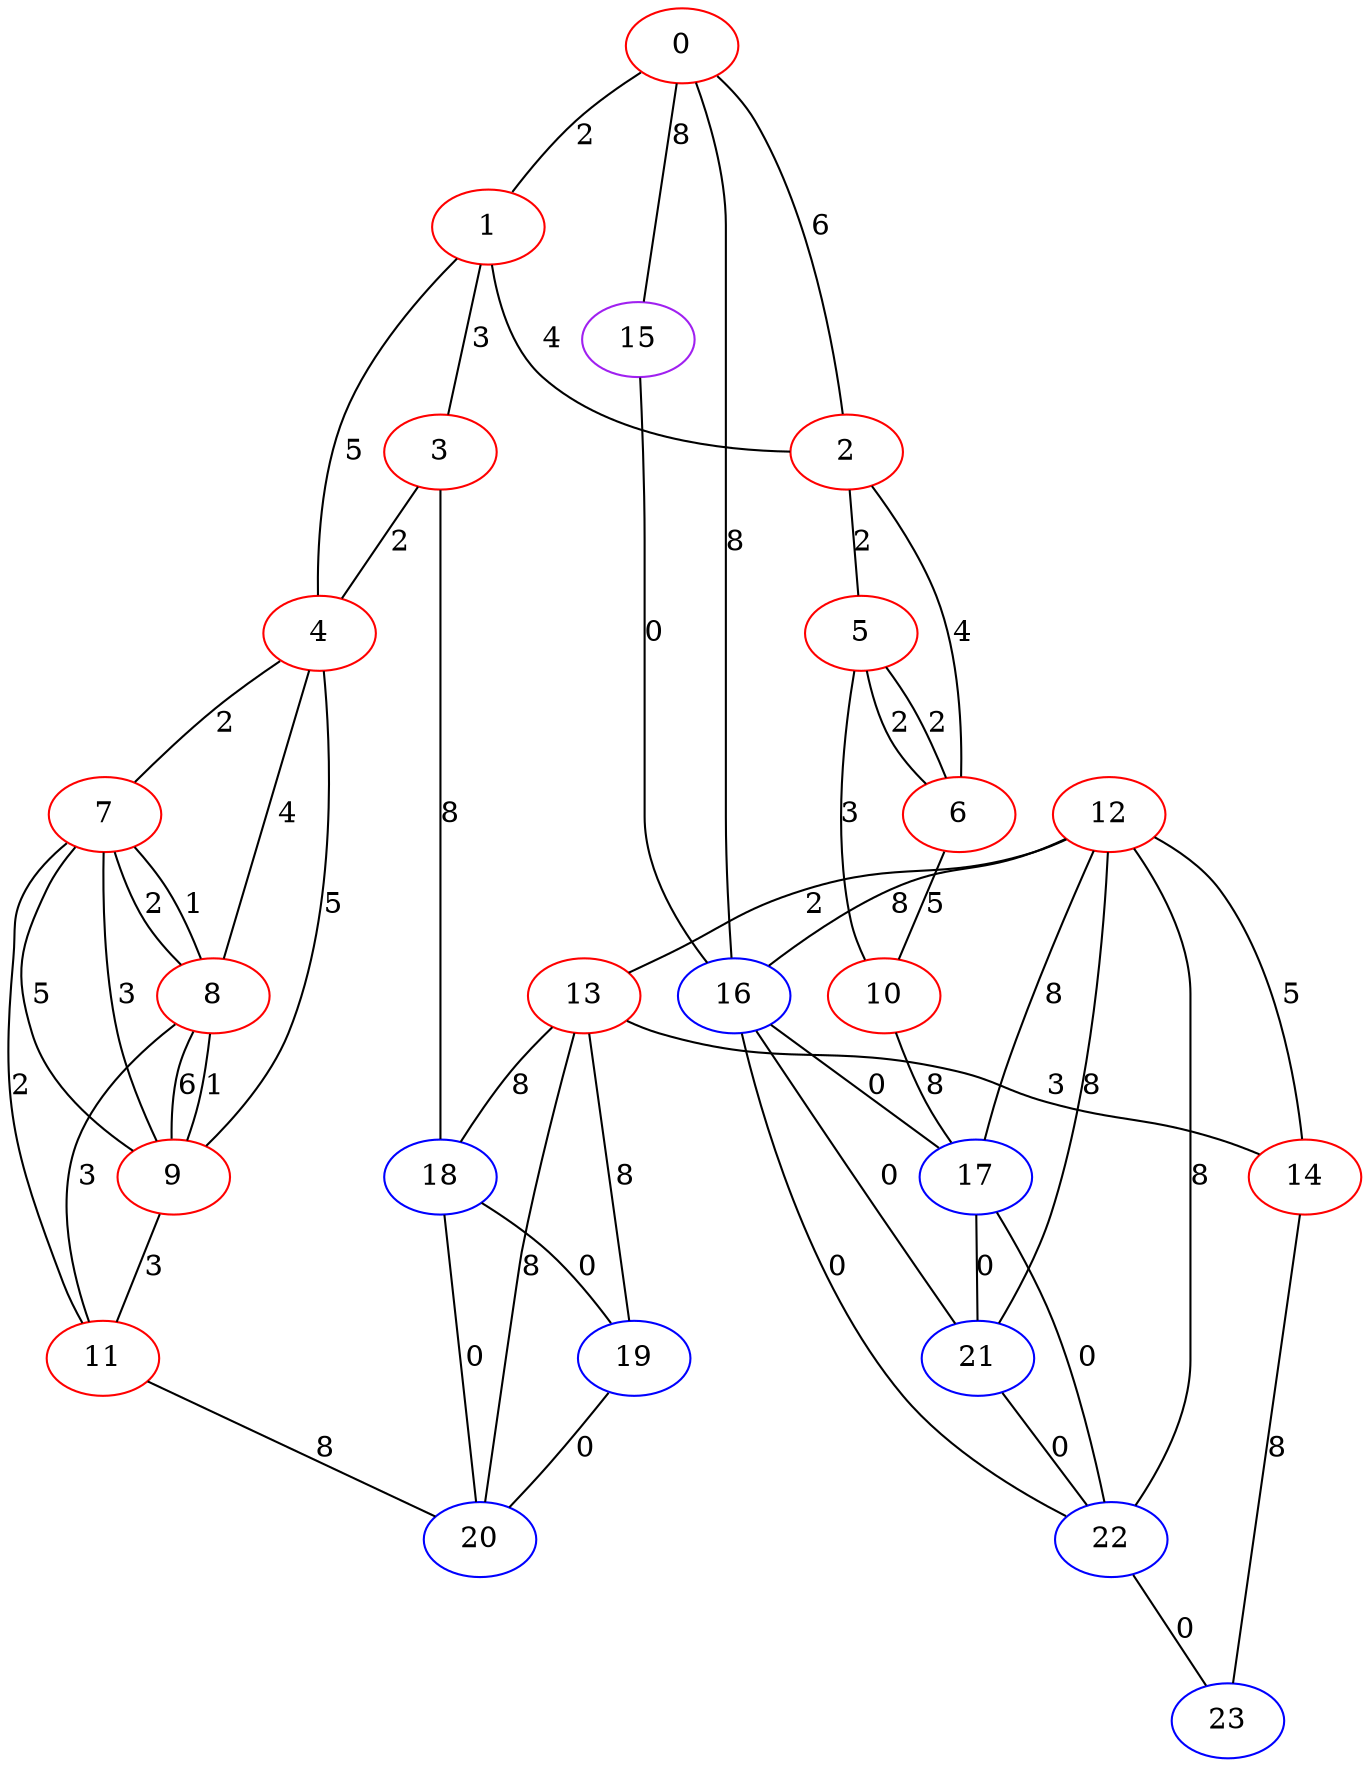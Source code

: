 graph "" {
0 [color=red, weight=1];
1 [color=red, weight=1];
2 [color=red, weight=1];
3 [color=red, weight=1];
4 [color=red, weight=1];
5 [color=red, weight=1];
6 [color=red, weight=1];
7 [color=red, weight=1];
8 [color=red, weight=1];
9 [color=red, weight=1];
10 [color=red, weight=1];
11 [color=red, weight=1];
12 [color=red, weight=1];
13 [color=red, weight=1];
14 [color=red, weight=1];
15 [color=purple, weight=4];
16 [color=blue, weight=3];
17 [color=blue, weight=3];
18 [color=blue, weight=3];
19 [color=blue, weight=3];
20 [color=blue, weight=3];
21 [color=blue, weight=3];
22 [color=blue, weight=3];
23 [color=blue, weight=3];
0 -- 16  [key=0, label=8];
0 -- 1  [key=0, label=2];
0 -- 2  [key=0, label=6];
0 -- 15  [key=0, label=8];
1 -- 2  [key=0, label=4];
1 -- 3  [key=0, label=3];
1 -- 4  [key=0, label=5];
2 -- 5  [key=0, label=2];
2 -- 6  [key=0, label=4];
3 -- 18  [key=0, label=8];
3 -- 4  [key=0, label=2];
4 -- 8  [key=0, label=4];
4 -- 9  [key=0, label=5];
4 -- 7  [key=0, label=2];
5 -- 10  [key=0, label=3];
5 -- 6  [key=0, label=2];
5 -- 6  [key=1, label=2];
6 -- 10  [key=0, label=5];
7 -- 8  [key=0, label=1];
7 -- 8  [key=1, label=2];
7 -- 9  [key=0, label=5];
7 -- 9  [key=1, label=3];
7 -- 11  [key=0, label=2];
8 -- 9  [key=0, label=6];
8 -- 9  [key=1, label=1];
8 -- 11  [key=0, label=3];
9 -- 11  [key=0, label=3];
10 -- 17  [key=0, label=8];
11 -- 20  [key=0, label=8];
12 -- 13  [key=0, label=2];
12 -- 14  [key=0, label=5];
12 -- 16  [key=0, label=8];
12 -- 17  [key=0, label=8];
12 -- 21  [key=0, label=8];
12 -- 22  [key=0, label=8];
13 -- 20  [key=0, label=8];
13 -- 18  [key=0, label=8];
13 -- 19  [key=0, label=8];
13 -- 14  [key=0, label=3];
14 -- 23  [key=0, label=8];
15 -- 16  [key=0, label=0];
16 -- 17  [key=0, label=0];
16 -- 21  [key=0, label=0];
16 -- 22  [key=0, label=0];
17 -- 21  [key=0, label=0];
17 -- 22  [key=0, label=0];
18 -- 19  [key=0, label=0];
18 -- 20  [key=0, label=0];
19 -- 20  [key=0, label=0];
21 -- 22  [key=0, label=0];
22 -- 23  [key=0, label=0];
}
